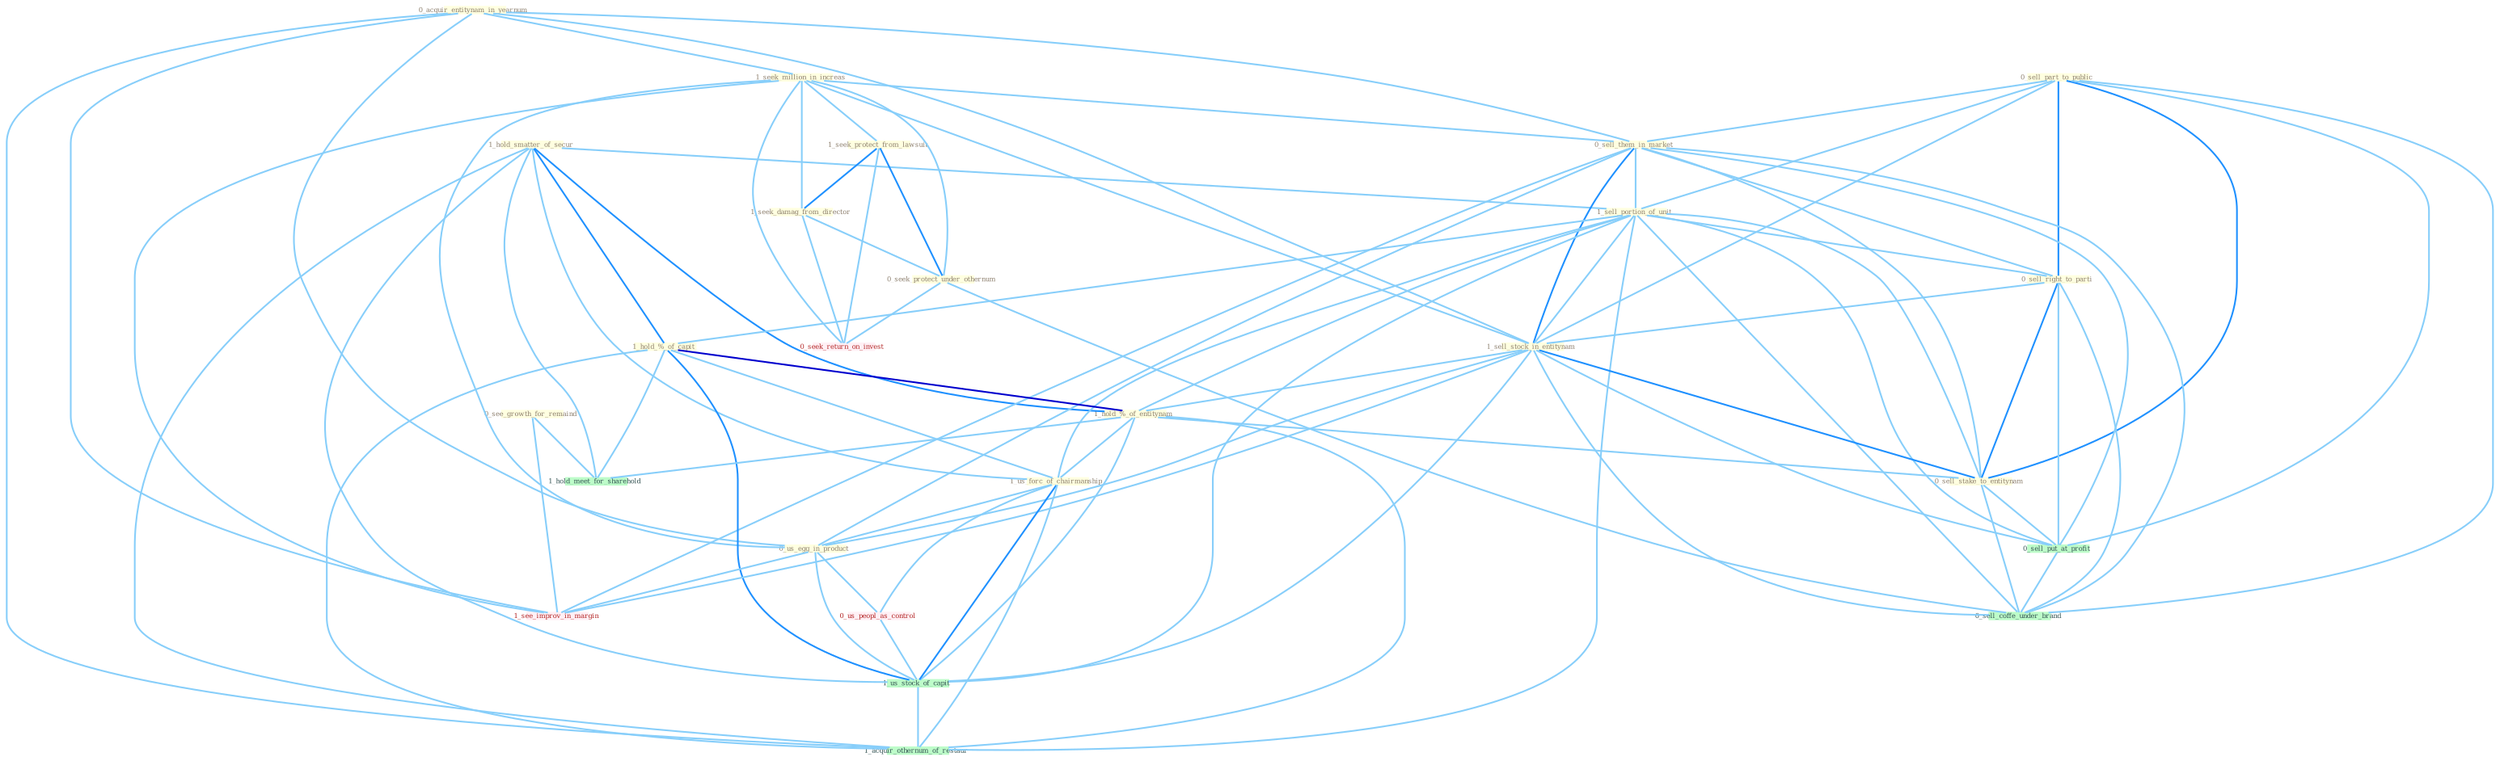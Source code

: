 Graph G{ 
    node
    [shape=polygon,style=filled,width=.5,height=.06,color="#BDFCC9",fixedsize=true,fontsize=4,
    fontcolor="#2f4f4f"];
    {node
    [color="#ffffe0", fontcolor="#8b7d6b"] "1_hold_smatter_of_secur " "0_acquir_entitynam_in_yearnum " "0_see_growth_for_remaind " "1_seek_million_in_increas " "0_sell_part_to_public " "0_sell_them_in_market " "1_sell_portion_of_unit " "0_sell_right_to_parti " "1_seek_protect_from_lawsuit " "1_hold_%_of_capit " "1_sell_stock_in_entitynam " "1_hold_%_of_entitynam " "1_seek_damag_from_director " "1_us_forc_of_chairmanship " "0_seek_protect_under_othernum " "0_sell_stake_to_entitynam " "0_us_egg_in_product "}
{node [color="#fff0f5", fontcolor="#b22222"] "0_us_peopl_as_control " "0_seek_return_on_invest " "1_see_improv_in_margin "}
edge [color="#B0E2FF"];

	"1_hold_smatter_of_secur " -- "1_sell_portion_of_unit " [w="1", color="#87cefa" ];
	"1_hold_smatter_of_secur " -- "1_hold_%_of_capit " [w="2", color="#1e90ff" , len=0.8];
	"1_hold_smatter_of_secur " -- "1_hold_%_of_entitynam " [w="2", color="#1e90ff" , len=0.8];
	"1_hold_smatter_of_secur " -- "1_us_forc_of_chairmanship " [w="1", color="#87cefa" ];
	"1_hold_smatter_of_secur " -- "1_us_stock_of_capit " [w="1", color="#87cefa" ];
	"1_hold_smatter_of_secur " -- "1_hold_meet_for_sharehold " [w="1", color="#87cefa" ];
	"1_hold_smatter_of_secur " -- "1_acquir_othernum_of_restaur " [w="1", color="#87cefa" ];
	"0_acquir_entitynam_in_yearnum " -- "1_seek_million_in_increas " [w="1", color="#87cefa" ];
	"0_acquir_entitynam_in_yearnum " -- "0_sell_them_in_market " [w="1", color="#87cefa" ];
	"0_acquir_entitynam_in_yearnum " -- "1_sell_stock_in_entitynam " [w="1", color="#87cefa" ];
	"0_acquir_entitynam_in_yearnum " -- "0_us_egg_in_product " [w="1", color="#87cefa" ];
	"0_acquir_entitynam_in_yearnum " -- "1_see_improv_in_margin " [w="1", color="#87cefa" ];
	"0_acquir_entitynam_in_yearnum " -- "1_acquir_othernum_of_restaur " [w="1", color="#87cefa" ];
	"0_see_growth_for_remaind " -- "1_see_improv_in_margin " [w="1", color="#87cefa" ];
	"0_see_growth_for_remaind " -- "1_hold_meet_for_sharehold " [w="1", color="#87cefa" ];
	"1_seek_million_in_increas " -- "0_sell_them_in_market " [w="1", color="#87cefa" ];
	"1_seek_million_in_increas " -- "1_seek_protect_from_lawsuit " [w="1", color="#87cefa" ];
	"1_seek_million_in_increas " -- "1_sell_stock_in_entitynam " [w="1", color="#87cefa" ];
	"1_seek_million_in_increas " -- "1_seek_damag_from_director " [w="1", color="#87cefa" ];
	"1_seek_million_in_increas " -- "0_seek_protect_under_othernum " [w="1", color="#87cefa" ];
	"1_seek_million_in_increas " -- "0_us_egg_in_product " [w="1", color="#87cefa" ];
	"1_seek_million_in_increas " -- "0_seek_return_on_invest " [w="1", color="#87cefa" ];
	"1_seek_million_in_increas " -- "1_see_improv_in_margin " [w="1", color="#87cefa" ];
	"0_sell_part_to_public " -- "0_sell_them_in_market " [w="1", color="#87cefa" ];
	"0_sell_part_to_public " -- "1_sell_portion_of_unit " [w="1", color="#87cefa" ];
	"0_sell_part_to_public " -- "0_sell_right_to_parti " [w="2", color="#1e90ff" , len=0.8];
	"0_sell_part_to_public " -- "1_sell_stock_in_entitynam " [w="1", color="#87cefa" ];
	"0_sell_part_to_public " -- "0_sell_stake_to_entitynam " [w="2", color="#1e90ff" , len=0.8];
	"0_sell_part_to_public " -- "0_sell_put_at_profit " [w="1", color="#87cefa" ];
	"0_sell_part_to_public " -- "0_sell_coffe_under_brand " [w="1", color="#87cefa" ];
	"0_sell_them_in_market " -- "1_sell_portion_of_unit " [w="1", color="#87cefa" ];
	"0_sell_them_in_market " -- "0_sell_right_to_parti " [w="1", color="#87cefa" ];
	"0_sell_them_in_market " -- "1_sell_stock_in_entitynam " [w="2", color="#1e90ff" , len=0.8];
	"0_sell_them_in_market " -- "0_sell_stake_to_entitynam " [w="1", color="#87cefa" ];
	"0_sell_them_in_market " -- "0_us_egg_in_product " [w="1", color="#87cefa" ];
	"0_sell_them_in_market " -- "0_sell_put_at_profit " [w="1", color="#87cefa" ];
	"0_sell_them_in_market " -- "1_see_improv_in_margin " [w="1", color="#87cefa" ];
	"0_sell_them_in_market " -- "0_sell_coffe_under_brand " [w="1", color="#87cefa" ];
	"1_sell_portion_of_unit " -- "0_sell_right_to_parti " [w="1", color="#87cefa" ];
	"1_sell_portion_of_unit " -- "1_hold_%_of_capit " [w="1", color="#87cefa" ];
	"1_sell_portion_of_unit " -- "1_sell_stock_in_entitynam " [w="1", color="#87cefa" ];
	"1_sell_portion_of_unit " -- "1_hold_%_of_entitynam " [w="1", color="#87cefa" ];
	"1_sell_portion_of_unit " -- "1_us_forc_of_chairmanship " [w="1", color="#87cefa" ];
	"1_sell_portion_of_unit " -- "0_sell_stake_to_entitynam " [w="1", color="#87cefa" ];
	"1_sell_portion_of_unit " -- "0_sell_put_at_profit " [w="1", color="#87cefa" ];
	"1_sell_portion_of_unit " -- "1_us_stock_of_capit " [w="1", color="#87cefa" ];
	"1_sell_portion_of_unit " -- "0_sell_coffe_under_brand " [w="1", color="#87cefa" ];
	"1_sell_portion_of_unit " -- "1_acquir_othernum_of_restaur " [w="1", color="#87cefa" ];
	"0_sell_right_to_parti " -- "1_sell_stock_in_entitynam " [w="1", color="#87cefa" ];
	"0_sell_right_to_parti " -- "0_sell_stake_to_entitynam " [w="2", color="#1e90ff" , len=0.8];
	"0_sell_right_to_parti " -- "0_sell_put_at_profit " [w="1", color="#87cefa" ];
	"0_sell_right_to_parti " -- "0_sell_coffe_under_brand " [w="1", color="#87cefa" ];
	"1_seek_protect_from_lawsuit " -- "1_seek_damag_from_director " [w="2", color="#1e90ff" , len=0.8];
	"1_seek_protect_from_lawsuit " -- "0_seek_protect_under_othernum " [w="2", color="#1e90ff" , len=0.8];
	"1_seek_protect_from_lawsuit " -- "0_seek_return_on_invest " [w="1", color="#87cefa" ];
	"1_hold_%_of_capit " -- "1_hold_%_of_entitynam " [w="3", color="#0000cd" , len=0.6];
	"1_hold_%_of_capit " -- "1_us_forc_of_chairmanship " [w="1", color="#87cefa" ];
	"1_hold_%_of_capit " -- "1_us_stock_of_capit " [w="2", color="#1e90ff" , len=0.8];
	"1_hold_%_of_capit " -- "1_hold_meet_for_sharehold " [w="1", color="#87cefa" ];
	"1_hold_%_of_capit " -- "1_acquir_othernum_of_restaur " [w="1", color="#87cefa" ];
	"1_sell_stock_in_entitynam " -- "1_hold_%_of_entitynam " [w="1", color="#87cefa" ];
	"1_sell_stock_in_entitynam " -- "0_sell_stake_to_entitynam " [w="2", color="#1e90ff" , len=0.8];
	"1_sell_stock_in_entitynam " -- "0_us_egg_in_product " [w="1", color="#87cefa" ];
	"1_sell_stock_in_entitynam " -- "0_sell_put_at_profit " [w="1", color="#87cefa" ];
	"1_sell_stock_in_entitynam " -- "1_us_stock_of_capit " [w="1", color="#87cefa" ];
	"1_sell_stock_in_entitynam " -- "1_see_improv_in_margin " [w="1", color="#87cefa" ];
	"1_sell_stock_in_entitynam " -- "0_sell_coffe_under_brand " [w="1", color="#87cefa" ];
	"1_hold_%_of_entitynam " -- "1_us_forc_of_chairmanship " [w="1", color="#87cefa" ];
	"1_hold_%_of_entitynam " -- "0_sell_stake_to_entitynam " [w="1", color="#87cefa" ];
	"1_hold_%_of_entitynam " -- "1_us_stock_of_capit " [w="1", color="#87cefa" ];
	"1_hold_%_of_entitynam " -- "1_hold_meet_for_sharehold " [w="1", color="#87cefa" ];
	"1_hold_%_of_entitynam " -- "1_acquir_othernum_of_restaur " [w="1", color="#87cefa" ];
	"1_seek_damag_from_director " -- "0_seek_protect_under_othernum " [w="1", color="#87cefa" ];
	"1_seek_damag_from_director " -- "0_seek_return_on_invest " [w="1", color="#87cefa" ];
	"1_us_forc_of_chairmanship " -- "0_us_egg_in_product " [w="1", color="#87cefa" ];
	"1_us_forc_of_chairmanship " -- "0_us_peopl_as_control " [w="1", color="#87cefa" ];
	"1_us_forc_of_chairmanship " -- "1_us_stock_of_capit " [w="2", color="#1e90ff" , len=0.8];
	"1_us_forc_of_chairmanship " -- "1_acquir_othernum_of_restaur " [w="1", color="#87cefa" ];
	"0_seek_protect_under_othernum " -- "0_seek_return_on_invest " [w="1", color="#87cefa" ];
	"0_seek_protect_under_othernum " -- "0_sell_coffe_under_brand " [w="1", color="#87cefa" ];
	"0_sell_stake_to_entitynam " -- "0_sell_put_at_profit " [w="1", color="#87cefa" ];
	"0_sell_stake_to_entitynam " -- "0_sell_coffe_under_brand " [w="1", color="#87cefa" ];
	"0_us_egg_in_product " -- "0_us_peopl_as_control " [w="1", color="#87cefa" ];
	"0_us_egg_in_product " -- "1_us_stock_of_capit " [w="1", color="#87cefa" ];
	"0_us_egg_in_product " -- "1_see_improv_in_margin " [w="1", color="#87cefa" ];
	"0_us_peopl_as_control " -- "1_us_stock_of_capit " [w="1", color="#87cefa" ];
	"0_sell_put_at_profit " -- "0_sell_coffe_under_brand " [w="1", color="#87cefa" ];
	"1_us_stock_of_capit " -- "1_acquir_othernum_of_restaur " [w="1", color="#87cefa" ];
}